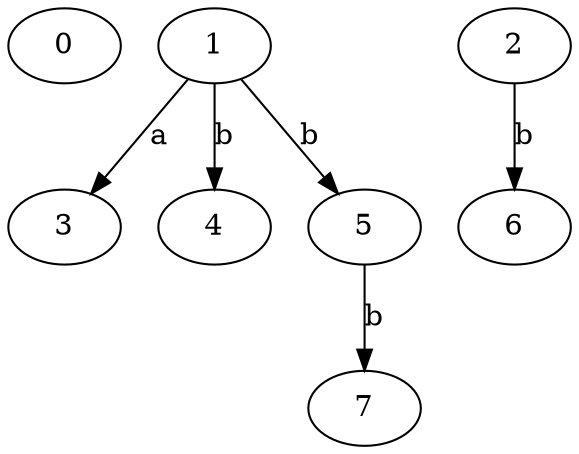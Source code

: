 strict digraph  {
0;
1;
2;
3;
4;
5;
6;
7;
1 -> 3  [label=a];
1 -> 4  [label=b];
1 -> 5  [label=b];
2 -> 6  [label=b];
5 -> 7  [label=b];
}
